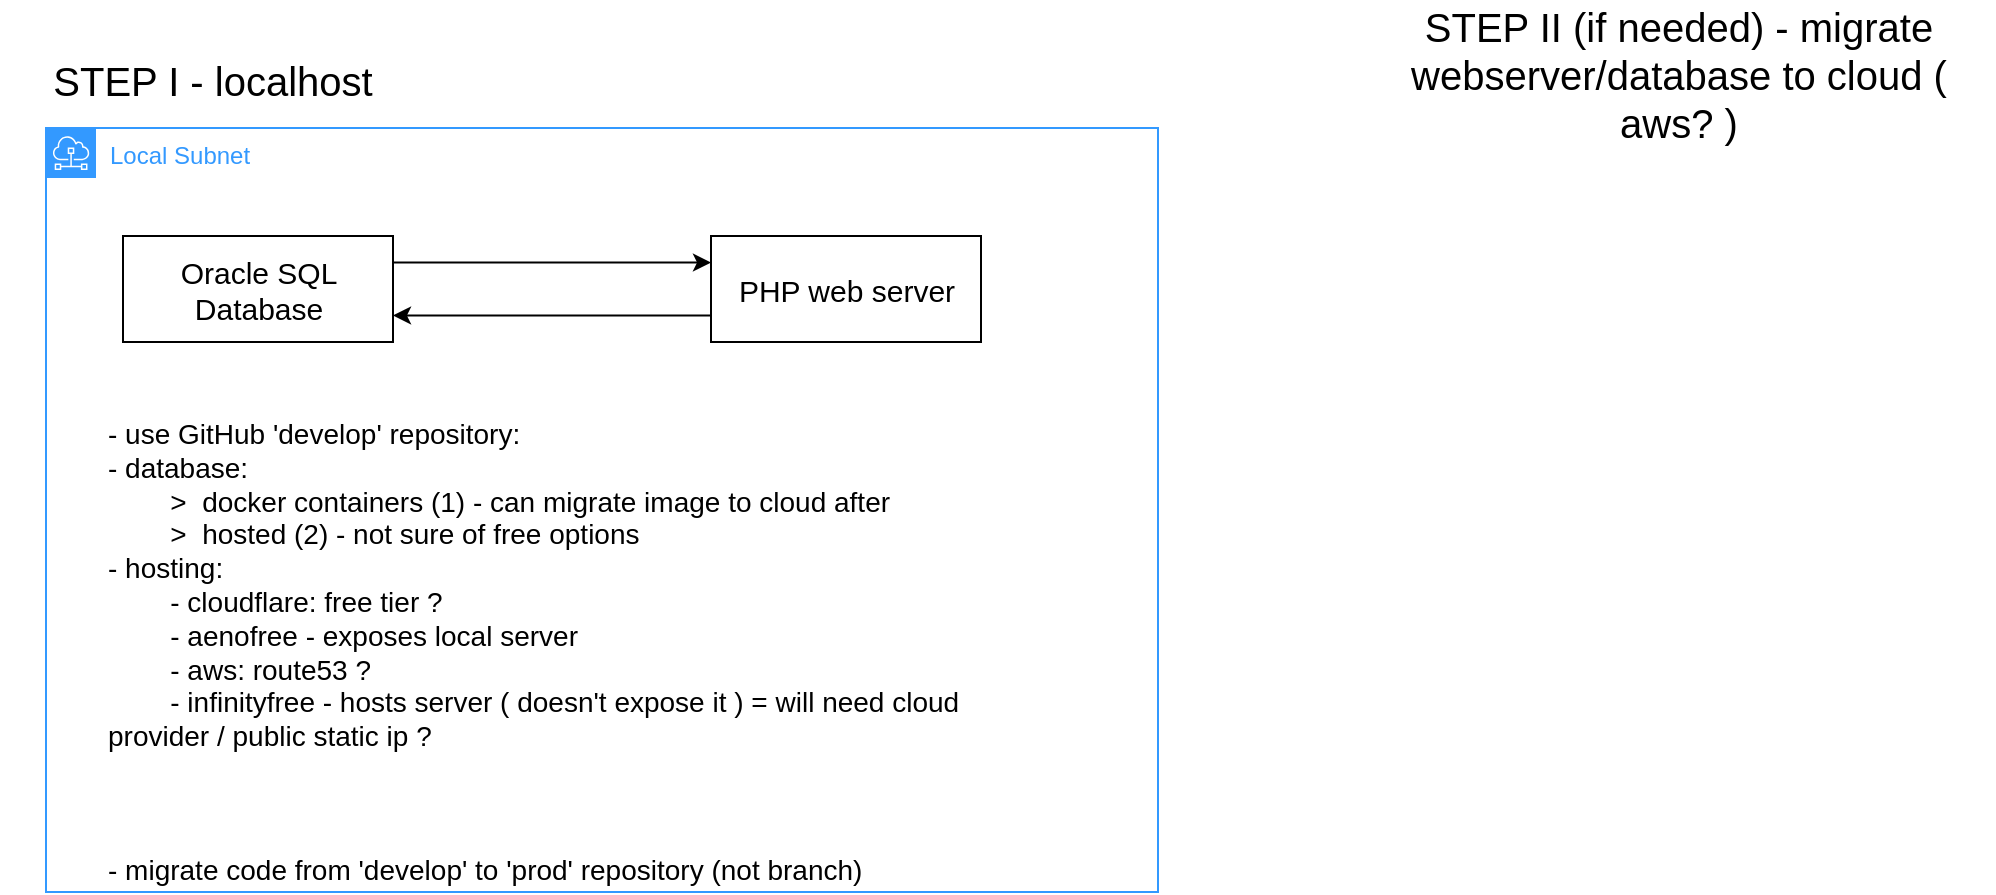 <mxfile version="24.8.4">
  <diagram name="Page-1" id="UAQxPXqgqu2GQs0ukYqn">
    <mxGraphModel dx="1140" dy="664" grid="0" gridSize="15" guides="1" tooltips="1" connect="1" arrows="1" fold="1" page="1" pageScale="1" pageWidth="850" pageHeight="1100" math="0" shadow="0">
      <root>
        <mxCell id="0" />
        <mxCell id="1" parent="0" />
        <mxCell id="nJbQJ9MoWC26Eel-R_ei-3" value="&lt;font color=&quot;#3399ff&quot;&gt;Local Subnet&lt;/font&gt;" style="sketch=0;outlineConnect=0;gradientColor=none;html=1;whiteSpace=wrap;fontSize=12;fontStyle=0;shape=mxgraph.aws4.group;grIcon=mxgraph.aws4.group_subnet;strokeColor=#3399FF;fillColor=none;verticalAlign=top;align=left;spacingLeft=30;fontColor=#E8E8E8;dashed=0;" vertex="1" parent="1">
          <mxGeometry x="138" y="147" width="556" height="382" as="geometry" />
        </mxCell>
        <mxCell id="nJbQJ9MoWC26Eel-R_ei-1" value="&lt;font style=&quot;font-size: 15px;&quot;&gt;Oracle SQL Database&lt;/font&gt;" style="rounded=0;whiteSpace=wrap;html=1;" vertex="1" parent="1">
          <mxGeometry x="176.5" y="201" width="135" height="53" as="geometry" />
        </mxCell>
        <mxCell id="nJbQJ9MoWC26Eel-R_ei-2" value="&lt;font style=&quot;font-size: 15px;&quot;&gt;PHP web server&lt;/font&gt;" style="rounded=0;whiteSpace=wrap;html=1;" vertex="1" parent="1">
          <mxGeometry x="470.5" y="201" width="135" height="53" as="geometry" />
        </mxCell>
        <mxCell id="nJbQJ9MoWC26Eel-R_ei-4" value="&lt;div style=&quot;font-size: 13px;&quot;&gt;&lt;font style=&quot;font-size: 20px;&quot;&gt;STEP I - localhost&lt;/font&gt;&lt;/div&gt;" style="text;html=1;align=center;verticalAlign=middle;whiteSpace=wrap;rounded=0;" vertex="1" parent="1">
          <mxGeometry x="115" y="104" width="213" height="37" as="geometry" />
        </mxCell>
        <mxCell id="nJbQJ9MoWC26Eel-R_ei-6" value="&lt;div style=&quot;font-size: 13px;&quot;&gt;&lt;font style=&quot;font-size: 20px;&quot;&gt;STEP II (if needed) - migrate webserver/database to cloud ( aws? )&lt;br&gt;&lt;/font&gt;&lt;/div&gt;" style="text;html=1;align=center;verticalAlign=middle;whiteSpace=wrap;rounded=0;" vertex="1" parent="1">
          <mxGeometry x="797" y="92" width="315" height="55" as="geometry" />
        </mxCell>
        <mxCell id="nJbQJ9MoWC26Eel-R_ei-7" value="" style="endArrow=classic;html=1;rounded=0;exitX=1;exitY=0.25;exitDx=0;exitDy=0;entryX=0;entryY=0.25;entryDx=0;entryDy=0;" edge="1" parent="1" source="nJbQJ9MoWC26Eel-R_ei-1" target="nJbQJ9MoWC26Eel-R_ei-2">
          <mxGeometry width="50" height="50" relative="1" as="geometry">
            <mxPoint x="375.5" y="254" as="sourcePoint" />
            <mxPoint x="425.5" y="204" as="targetPoint" />
          </mxGeometry>
        </mxCell>
        <mxCell id="nJbQJ9MoWC26Eel-R_ei-8" value="" style="endArrow=classic;html=1;rounded=0;exitX=0;exitY=0.75;exitDx=0;exitDy=0;entryX=1;entryY=0.75;entryDx=0;entryDy=0;" edge="1" parent="1" source="nJbQJ9MoWC26Eel-R_ei-2" target="nJbQJ9MoWC26Eel-R_ei-1">
          <mxGeometry width="50" height="50" relative="1" as="geometry">
            <mxPoint x="329.5" y="253.17" as="sourcePoint" />
            <mxPoint x="488.5" y="253.17" as="targetPoint" />
          </mxGeometry>
        </mxCell>
        <mxCell id="nJbQJ9MoWC26Eel-R_ei-9" value="&lt;div style=&quot;font-size: 14px;&quot;&gt;- use GitHub &#39;develop&#39; repository:&lt;/div&gt;&lt;div style=&quot;font-size: 14px;&quot;&gt;- database: &lt;br style=&quot;font-size: 14px;&quot;&gt;&lt;/div&gt;&lt;div style=&quot;font-size: 14px;&quot;&gt;&lt;span style=&quot;white-space: pre; font-size: 14px;&quot;&gt;&#x9;&lt;/span&gt;&amp;gt;&amp;nbsp; docker containers (1) - can migrate image to cloud after&lt;br style=&quot;font-size: 14px;&quot;&gt;&lt;/div&gt;&lt;div style=&quot;font-size: 14px;&quot;&gt;&amp;nbsp; &amp;nbsp; &amp;nbsp; &amp;nbsp; &amp;gt;&amp;nbsp; hosted (2) - not sure of free options&lt;/div&gt;&lt;div style=&quot;font-size: 14px;&quot;&gt;- hosting:&lt;/div&gt;&lt;div style=&quot;font-size: 14px;&quot;&gt;&amp;nbsp;&amp;nbsp;&amp;nbsp;&amp;nbsp;&amp;nbsp;&amp;nbsp;&amp;nbsp; - cloudflare: free tier ?&lt;/div&gt;&lt;div style=&quot;font-size: 14px;&quot;&gt;&amp;nbsp;&amp;nbsp;&amp;nbsp;&amp;nbsp;&amp;nbsp;&amp;nbsp;&amp;nbsp; - aenofree - exposes local server&lt;br&gt;&lt;/div&gt;&lt;div style=&quot;font-size: 14px;&quot;&gt;&lt;span style=&quot;white-space: pre;&quot;&gt;&#x9;&lt;/span&gt;- aws: route53 ? &lt;br&gt;&lt;/div&gt;&lt;div style=&quot;font-size: 14px;&quot;&gt;&amp;nbsp;&amp;nbsp;&amp;nbsp;&amp;nbsp;&amp;nbsp;&amp;nbsp;&amp;nbsp; - infinityfree - hosts server ( doesn&#39;t expose it ) = will need cloud provider / public static ip ?&lt;br&gt;&lt;/div&gt;&lt;div style=&quot;font-size: 14px;&quot;&gt;&lt;br&gt;&lt;/div&gt;&lt;div style=&quot;font-size: 14px;&quot;&gt;&lt;br&gt;&lt;/div&gt;&lt;div style=&quot;font-size: 14px;&quot;&gt;&lt;br style=&quot;font-size: 14px;&quot;&gt;&lt;/div&gt;&lt;div style=&quot;font-size: 14px;&quot;&gt;- migrate code from &#39;develop&#39; to &#39;prod&#39; repository (not branch) &lt;br style=&quot;font-size: 14px;&quot;&gt;&lt;/div&gt;" style="text;html=1;align=left;verticalAlign=top;whiteSpace=wrap;rounded=0;fontSize=14;" vertex="1" parent="1">
          <mxGeometry x="167" y="285" width="452" height="149" as="geometry" />
        </mxCell>
      </root>
    </mxGraphModel>
  </diagram>
</mxfile>
